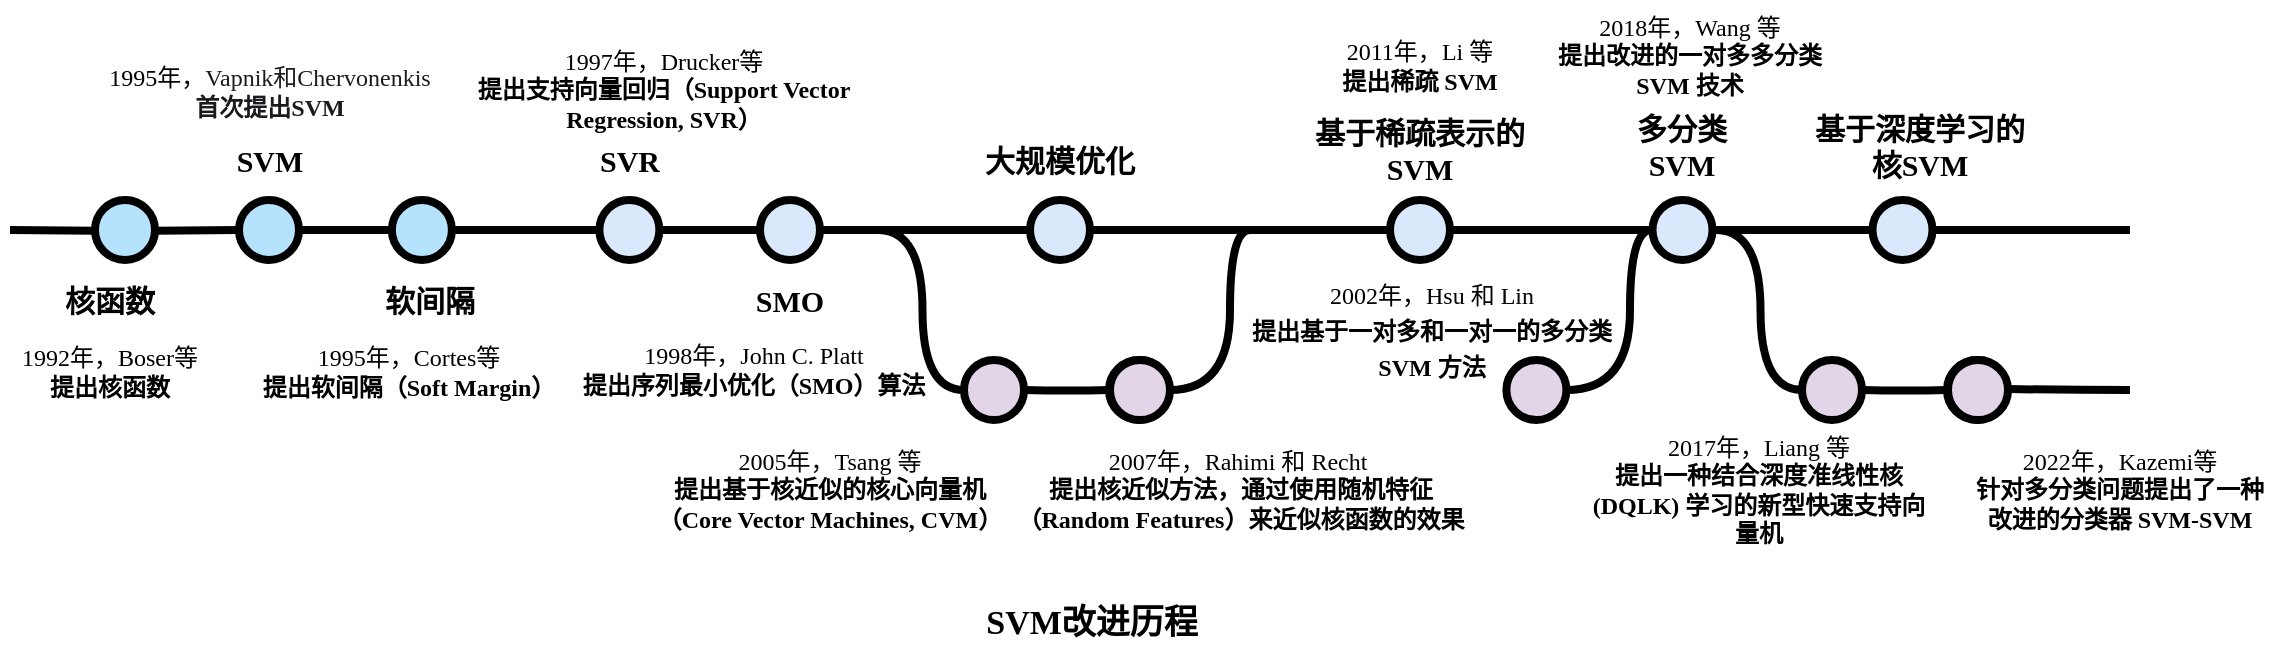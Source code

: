 <mxfile version="24.8.3">
  <diagram id="yPxyJZ8AM_hMuL3Unpa9" name="simple gitflow">
    <mxGraphModel dx="1177" dy="620" grid="1" gridSize="10" guides="1" tooltips="1" connect="1" arrows="1" fold="1" page="1" pageScale="1" pageWidth="1100" pageHeight="850" math="0" shadow="0">
      <root>
        <mxCell id="0" />
        <mxCell id="1" parent="0" />
        <UserObject label="&lt;font face=&quot;Comic Sans MS&quot;&gt;SVM改进历程&lt;/font&gt;" id="9hBKPDzoitwpIBdzFDQ7-6">
          <mxCell style="text;whiteSpace=wrap;html=1;fontStyle=1;fontSize=17;align=center;" parent="1" vertex="1">
            <mxGeometry x="429.69" y="360" width="542.25" height="30" as="geometry" />
          </mxCell>
        </UserObject>
        <mxCell id="9hBKPDzoitwpIBdzFDQ7-23" value="" style="edgeStyle=orthogonalEdgeStyle;rounded=0;html=1;jettySize=auto;orthogonalLoop=1;plain-blue;endArrow=none;endFill=0;strokeWidth=4;strokeColor=#000000;" parent="1" source="AhotJNXAAkpp35N8Lv_4-12" target="9hBKPDzoitwpIBdzFDQ7-26" edge="1">
          <mxGeometry x="304.5" y="180" as="geometry" />
        </mxCell>
        <mxCell id="9hBKPDzoitwpIBdzFDQ7-25" value="" style="verticalLabelPosition=bottom;verticalAlign=top;html=1;strokeWidth=4;shape=mxgraph.flowchart.on-page_reference;plain-blue;gradientColor=none;fillColor=#B5E3Fe;strokeColor=#000000;" parent="1" vertex="1">
          <mxGeometry x="274.5" y="165" width="30" height="30" as="geometry" />
        </mxCell>
        <mxCell id="9hBKPDzoitwpIBdzFDQ7-41" value="" style="edgeStyle=orthogonalEdgeStyle;curved=1;rounded=0;orthogonalLoop=1;jettySize=auto;html=1;endArrow=none;endFill=0;strokeWidth=4;fontFamily=Courier New;fontSize=16;" parent="1" source="9hBKPDzoitwpIBdzFDQ7-26" target="9hBKPDzoitwpIBdzFDQ7-40" edge="1">
          <mxGeometry relative="1" as="geometry" />
        </mxCell>
        <mxCell id="9hBKPDzoitwpIBdzFDQ7-26" value="" style="verticalLabelPosition=bottom;verticalAlign=top;html=1;strokeWidth=4;shape=mxgraph.flowchart.on-page_reference;plain-blue;gradientColor=none;strokeColor=#000000;" parent="1" vertex="1">
          <mxGeometry x="454.69" y="165" width="30" height="30" as="geometry" />
        </mxCell>
        <mxCell id="9hBKPDzoitwpIBdzFDQ7-43" value="" style="edgeStyle=orthogonalEdgeStyle;curved=1;rounded=0;orthogonalLoop=1;jettySize=auto;html=1;endArrow=none;endFill=0;strokeWidth=4;fontFamily=Courier New;fontSize=16;" parent="1" source="9hBKPDzoitwpIBdzFDQ7-40" target="9hBKPDzoitwpIBdzFDQ7-42" edge="1">
          <mxGeometry relative="1" as="geometry" />
        </mxCell>
        <mxCell id="9hBKPDzoitwpIBdzFDQ7-40" value="" style="verticalLabelPosition=bottom;verticalAlign=top;html=1;strokeWidth=4;shape=mxgraph.flowchart.on-page_reference;plain-blue;gradientColor=none;strokeColor=#000000;" parent="1" vertex="1">
          <mxGeometry x="535" y="165" width="30" height="30" as="geometry" />
        </mxCell>
        <mxCell id="9hBKPDzoitwpIBdzFDQ7-56" value="" style="edgeStyle=orthogonalEdgeStyle;curved=1;rounded=0;orthogonalLoop=1;jettySize=auto;html=1;endArrow=none;endFill=0;strokeWidth=4;fontFamily=Courier New;fontSize=16;" parent="1" source="9hBKPDzoitwpIBdzFDQ7-42" target="9hBKPDzoitwpIBdzFDQ7-55" edge="1">
          <mxGeometry relative="1" as="geometry" />
        </mxCell>
        <mxCell id="9hBKPDzoitwpIBdzFDQ7-42" value="" style="verticalLabelPosition=bottom;verticalAlign=top;html=1;strokeWidth=4;shape=mxgraph.flowchart.on-page_reference;plain-blue;gradientColor=none;strokeColor=#000000;" parent="1" vertex="1">
          <mxGeometry x="670" y="165" width="30" height="30" as="geometry" />
        </mxCell>
        <mxCell id="AhotJNXAAkpp35N8Lv_4-2" value="" style="edgeStyle=orthogonalEdgeStyle;rounded=0;orthogonalLoop=1;jettySize=auto;html=1;strokeWidth=4;endArrow=none;endFill=0;" edge="1" parent="1" source="9hBKPDzoitwpIBdzFDQ7-55" target="AhotJNXAAkpp35N8Lv_4-1">
          <mxGeometry relative="1" as="geometry" />
        </mxCell>
        <mxCell id="9hBKPDzoitwpIBdzFDQ7-55" value="" style="verticalLabelPosition=bottom;verticalAlign=top;html=1;strokeWidth=4;shape=mxgraph.flowchart.on-page_reference;plain-blue;gradientColor=none;strokeColor=#000000;" parent="1" vertex="1">
          <mxGeometry x="850" y="165" width="30" height="30" as="geometry" />
        </mxCell>
        <mxCell id="9hBKPDzoitwpIBdzFDQ7-27" value="" style="edgeStyle=orthogonalEdgeStyle;rounded=0;html=1;jettySize=auto;orthogonalLoop=1;strokeWidth=4;endArrow=none;endFill=0;" parent="1" target="9hBKPDzoitwpIBdzFDQ7-25" edge="1">
          <mxGeometry x="204.5" y="180" as="geometry">
            <mxPoint x="160" y="180" as="sourcePoint" />
          </mxGeometry>
        </mxCell>
        <mxCell id="9hBKPDzoitwpIBdzFDQ7-39" value="&lt;font face=&quot;Comic Sans MS&quot; style=&quot;font-size: 12px;&quot;&gt;1995年，&lt;span style=&quot;color: rgb(25, 27, 31); text-align: start; background-color: rgb(255, 255, 255);&quot;&gt;Vapnik和Chervonenkis&lt;/span&gt;&lt;/font&gt;&lt;div style=&quot;font-size: 12px;&quot;&gt;&lt;font face=&quot;Comic Sans MS&quot; style=&quot;font-size: 12px;&quot;&gt;&lt;span style=&quot;color: rgb(25, 27, 31); text-align: start; background-color: rgb(255, 255, 255);&quot;&gt;&lt;b style=&quot;&quot;&gt;首次提出SVM&lt;/b&gt;&lt;/span&gt;&lt;/font&gt;&lt;/div&gt;" style="text;html=1;strokeColor=none;fillColor=none;align=center;verticalAlign=middle;whiteSpace=wrap;overflow=hidden;fontSize=14;" parent="1" vertex="1">
          <mxGeometry x="199.07" y="90" width="181.87" height="40" as="geometry" />
        </mxCell>
        <mxCell id="AhotJNXAAkpp35N8Lv_4-28" value="" style="edgeStyle=orthogonalEdgeStyle;rounded=0;orthogonalLoop=1;jettySize=auto;html=1;strokeWidth=4;endArrow=none;endFill=0;" edge="1" parent="1" source="AhotJNXAAkpp35N8Lv_4-1" target="AhotJNXAAkpp35N8Lv_4-27">
          <mxGeometry relative="1" as="geometry" />
        </mxCell>
        <mxCell id="AhotJNXAAkpp35N8Lv_4-1" value="" style="verticalLabelPosition=bottom;verticalAlign=top;html=1;strokeWidth=4;shape=mxgraph.flowchart.on-page_reference;plain-blue;gradientColor=none;strokeColor=#000000;" vertex="1" parent="1">
          <mxGeometry x="981.25" y="165" width="30" height="30" as="geometry" />
        </mxCell>
        <mxCell id="AhotJNXAAkpp35N8Lv_4-10" value="" style="verticalLabelPosition=bottom;verticalAlign=top;html=1;strokeWidth=4;shape=mxgraph.flowchart.on-page_reference;plain-blue;gradientColor=none;fillColor=#B5E3Fe;strokeColor=#000000;" vertex="1" parent="1">
          <mxGeometry x="202.5" y="165" width="30" height="30" as="geometry" />
        </mxCell>
        <mxCell id="AhotJNXAAkpp35N8Lv_4-11" value="&lt;font face=&quot;Comic Sans MS&quot; style=&quot;font-size: 12px;&quot;&gt;1992年，Boser等&lt;/font&gt;&lt;div style=&quot;font-size: 12px;&quot;&gt;&lt;font style=&quot;font-size: 12px;&quot;&gt;&lt;b style=&quot;&quot;&gt;&lt;font style=&quot;font-size: 12px;&quot; face=&quot;VfBDLkHfYIIjhc6IjsIw&quot;&gt;提出核函数&lt;/font&gt;&lt;/b&gt;&lt;br&gt;&lt;/font&gt;&lt;/div&gt;" style="text;html=1;strokeColor=none;fillColor=none;align=center;verticalAlign=middle;whiteSpace=wrap;overflow=hidden;fontSize=14;" vertex="1" parent="1">
          <mxGeometry x="155" y="230" width="110" height="40" as="geometry" />
        </mxCell>
        <mxCell id="AhotJNXAAkpp35N8Lv_4-13" value="" style="edgeStyle=orthogonalEdgeStyle;rounded=0;html=1;jettySize=auto;orthogonalLoop=1;plain-blue;endArrow=none;endFill=0;strokeWidth=4;strokeColor=#000000;" edge="1" parent="1" source="9hBKPDzoitwpIBdzFDQ7-25" target="AhotJNXAAkpp35N8Lv_4-12">
          <mxGeometry x="304.5" y="180" as="geometry">
            <mxPoint x="305" y="180" as="sourcePoint" />
            <mxPoint x="565" y="180" as="targetPoint" />
          </mxGeometry>
        </mxCell>
        <mxCell id="AhotJNXAAkpp35N8Lv_4-12" value="" style="verticalLabelPosition=bottom;verticalAlign=top;html=1;strokeWidth=4;shape=mxgraph.flowchart.on-page_reference;plain-blue;gradientColor=none;fillColor=#B5E3Fe;strokeColor=#000000;" vertex="1" parent="1">
          <mxGeometry x="350.94" y="165" width="30" height="30" as="geometry" />
        </mxCell>
        <mxCell id="AhotJNXAAkpp35N8Lv_4-14" value="&lt;font style=&quot;font-size: 12px;&quot; face=&quot;Comic Sans MS&quot;&gt;&lt;font style=&quot;font-size: 12px;&quot;&gt;1&lt;/font&gt;&lt;font style=&quot;font-size: 12px;&quot;&gt;&lt;font style=&quot;font-size: 12px;&quot;&gt;995年，&lt;/font&gt;Cortes等&lt;/font&gt;&lt;/font&gt;&lt;div style=&quot;font-size: 12px;&quot;&gt;&lt;font style=&quot;font-size: 12px;&quot; face=&quot;Comic Sans MS&quot;&gt;&lt;b style=&quot;&quot;&gt;提出软间隔（Soft Margin）&lt;/b&gt;&lt;/font&gt;&lt;/div&gt;" style="text;html=1;strokeColor=none;fillColor=none;align=center;verticalAlign=middle;whiteSpace=wrap;overflow=hidden;fontSize=14;" vertex="1" parent="1">
          <mxGeometry x="274.5" y="230" width="169.37" height="40" as="geometry" />
        </mxCell>
        <mxCell id="AhotJNXAAkpp35N8Lv_4-15" value="&lt;font face=&quot;Comic Sans MS&quot; style=&quot;font-size: 12px;&quot;&gt;&lt;font style=&quot;font-size: 12px;&quot;&gt;&lt;font style=&quot;font-size: 12px;&quot;&gt;&lt;font style=&quot;font-size: 12px;&quot;&gt;2002年，&lt;/font&gt;&lt;/font&gt;&lt;/font&gt;&lt;font style=&quot;font-size: 12px;&quot;&gt;&lt;span style=&quot;line-height: 150%;&quot; lang=&quot;EN-US&quot;&gt;Hsu &lt;/span&gt;&lt;span style=&quot;line-height: 150%;&quot;&gt;和&lt;/span&gt;&lt;span style=&quot;line-height: 150%;&quot; lang=&quot;EN-US&quot;&gt; Lin&lt;/span&gt;&lt;/font&gt;&lt;/font&gt;&lt;div style=&quot;font-size: 12px;&quot;&gt;&lt;font face=&quot;VI0D-rSLnECibxiZPm4O&quot; style=&quot;font-size: 12px;&quot;&gt;&lt;b&gt;&lt;span style=&quot;background-color: initial; line-height: 150%;&quot;&gt;提出基于一对多和一对一的多分类&lt;/span&gt;&lt;span style=&quot;background-color: initial; line-height: 150%;&quot; lang=&quot;EN-US&quot;&gt;&lt;br&gt;SVM &lt;/span&gt;&lt;span style=&quot;background-color: initial; line-height: 150%;&quot;&gt;方法&lt;/span&gt;&lt;/b&gt;&lt;/font&gt;&lt;/div&gt;" style="text;html=1;strokeColor=none;fillColor=none;align=center;verticalAlign=middle;whiteSpace=wrap;overflow=hidden;fontSize=14;" vertex="1" parent="1">
          <mxGeometry x="761.25" y="200" width="220" height="60" as="geometry" />
        </mxCell>
        <mxCell id="AhotJNXAAkpp35N8Lv_4-16" value="&lt;div style=&quot;font-size: 12px;&quot;&gt;&lt;font style=&quot;font-size: 12px;&quot; face=&quot;Comic Sans MS&quot;&gt;1997年，Drucker等&lt;/font&gt;&lt;/div&gt;&lt;div style=&quot;font-size: 12px;&quot;&gt;&lt;font style=&quot;font-size: 12px;&quot; face=&quot;E30l-es6ODcrPsRFUvqd&quot;&gt;&lt;b style=&quot;&quot;&gt;提出支持向量回归（Support Vector Regression, SVR）&lt;/b&gt;&lt;/font&gt;&lt;/div&gt;" style="text;html=1;strokeColor=none;fillColor=none;align=center;verticalAlign=middle;whiteSpace=wrap;overflow=hidden;fontSize=14;" vertex="1" parent="1">
          <mxGeometry x="390" y="85" width="194.19" height="50" as="geometry" />
        </mxCell>
        <mxCell id="AhotJNXAAkpp35N8Lv_4-17" value="&lt;div style=&quot;font-size: 12px;&quot;&gt;&lt;font style=&quot;font-size: 12px;&quot; face=&quot;Comic Sans MS&quot;&gt;1998年，John C. Platt&lt;/font&gt;&lt;/div&gt;&lt;div style=&quot;font-size: 12px;&quot;&gt;&lt;font style=&quot;font-size: 12px;&quot; face=&quot;Comic Sans MS&quot;&gt;&lt;b style=&quot;&quot;&gt;提出序列最小优化（SMO）算法&lt;/b&gt;&lt;/font&gt;&lt;/div&gt;" style="text;html=1;strokeColor=none;fillColor=none;align=center;verticalAlign=middle;whiteSpace=wrap;overflow=hidden;fontSize=14;" vertex="1" parent="1">
          <mxGeometry x="440" y="230" width="184.06" height="40" as="geometry" />
        </mxCell>
        <mxCell id="AhotJNXAAkpp35N8Lv_4-18" value="&lt;div style=&quot;font-size: 12px;&quot;&gt;&lt;font style=&quot;font-size: 12px;&quot; face=&quot;Comic Sans MS&quot;&gt;2005年，Tsang 等&lt;/font&gt;&lt;/div&gt;&lt;div style=&quot;font-size: 12px;&quot;&gt;&lt;font style=&quot;font-size: 12px;&quot; face=&quot;SKs4bAwldvVuLhRpTwpn&quot;&gt;&lt;b style=&quot;&quot;&gt;提出基于核近似的核心向量机&lt;/b&gt;&lt;/font&gt;&lt;/div&gt;&lt;div style=&quot;font-size: 12px;&quot;&gt;&lt;font style=&quot;font-size: 12px;&quot; face=&quot;SKs4bAwldvVuLhRpTwpn&quot;&gt;&lt;b style=&quot;&quot;&gt;（Core Vector Machines, CVM）&lt;/b&gt;&lt;/font&gt;&lt;/div&gt;" style="text;html=1;strokeColor=none;fillColor=none;align=center;verticalAlign=middle;whiteSpace=wrap;overflow=hidden;fontSize=14;" vertex="1" parent="1">
          <mxGeometry x="470" y="280" width="200" height="60" as="geometry" />
        </mxCell>
        <mxCell id="AhotJNXAAkpp35N8Lv_4-19" value="&lt;b&gt;&lt;font style=&quot;font-size: 15px;&quot; face=&quot;Comic Sans MS&quot;&gt;核函数&lt;/font&gt;&lt;/b&gt;" style="text;html=1;strokeColor=none;fillColor=none;align=center;verticalAlign=middle;whiteSpace=wrap;overflow=hidden;" vertex="1" parent="1">
          <mxGeometry x="170" y="200" width="80" height="30" as="geometry" />
        </mxCell>
        <mxCell id="AhotJNXAAkpp35N8Lv_4-20" value="&lt;b&gt;&lt;font style=&quot;font-size: 15px;&quot; face=&quot;Comic Sans MS&quot;&gt;软间隔&lt;/font&gt;&lt;/b&gt;" style="text;html=1;strokeColor=none;fillColor=none;align=center;verticalAlign=middle;whiteSpace=wrap;overflow=hidden;" vertex="1" parent="1">
          <mxGeometry x="330" y="200" width="80" height="30" as="geometry" />
        </mxCell>
        <mxCell id="AhotJNXAAkpp35N8Lv_4-21" value="&lt;b&gt;&lt;font style=&quot;font-size: 15px;&quot; face=&quot;Comic Sans MS&quot;&gt;SVM&lt;/font&gt;&lt;/b&gt;" style="text;html=1;strokeColor=none;fillColor=none;align=center;verticalAlign=middle;whiteSpace=wrap;overflow=hidden;" vertex="1" parent="1">
          <mxGeometry x="250" y="130" width="80" height="30" as="geometry" />
        </mxCell>
        <mxCell id="AhotJNXAAkpp35N8Lv_4-22" value="&lt;b&gt;&lt;font style=&quot;font-size: 15px;&quot; face=&quot;Comic Sans MS&quot;&gt;SVR&lt;/font&gt;&lt;/b&gt;" style="text;html=1;strokeColor=none;fillColor=none;align=center;verticalAlign=middle;whiteSpace=wrap;overflow=hidden;" vertex="1" parent="1">
          <mxGeometry x="429.69" y="130" width="80" height="30" as="geometry" />
        </mxCell>
        <mxCell id="AhotJNXAAkpp35N8Lv_4-23" value="&lt;b&gt;&lt;font style=&quot;font-size: 15px;&quot; face=&quot;Comic Sans MS&quot;&gt;SMO&lt;/font&gt;&lt;/b&gt;" style="text;html=1;strokeColor=none;fillColor=none;align=center;verticalAlign=middle;whiteSpace=wrap;overflow=hidden;" vertex="1" parent="1">
          <mxGeometry x="510.0" y="200" width="80" height="30" as="geometry" />
        </mxCell>
        <mxCell id="AhotJNXAAkpp35N8Lv_4-24" value="&lt;font face=&quot;Comic Sans MS&quot;&gt;&lt;span style=&quot;font-size: 15px;&quot;&gt;&lt;b&gt;大规模优化&lt;/b&gt;&lt;/span&gt;&lt;/font&gt;" style="text;html=1;strokeColor=none;fillColor=none;align=center;verticalAlign=middle;whiteSpace=wrap;overflow=hidden;" vertex="1" parent="1">
          <mxGeometry x="645.0" y="130" width="80" height="30" as="geometry" />
        </mxCell>
        <mxCell id="AhotJNXAAkpp35N8Lv_4-25" value="&lt;div style=&quot;font-size: 12px;&quot;&gt;&lt;font face=&quot;Comic Sans MS&quot; style=&quot;font-size: 12px;&quot;&gt;&lt;font style=&quot;font-size: 12px;&quot;&gt;2007年，&lt;/font&gt;&lt;span style=&quot;background-color: initial;&quot;&gt;Rahimi &lt;/span&gt;&lt;span style=&quot;background-color: initial;&quot;&gt;和&lt;/span&gt;&lt;span style=&quot;background-color: initial;&quot;&gt; Recht&amp;nbsp;&lt;/span&gt;&lt;/font&gt;&lt;/div&gt;&lt;div style=&quot;font-size: 12px;&quot;&gt;&lt;b style=&quot;&quot;&gt;&lt;font face=&quot;wY7SrPGc60ft-VsnzA4b&quot; style=&quot;font-size: 12px;&quot;&gt;&lt;span style=&quot;background-color: initial;&quot;&gt;提出核近似方法，通过使用随机特征（&lt;/span&gt;&lt;span style=&quot;background-color: initial;&quot;&gt;Random Features&lt;/span&gt;&lt;span style=&quot;background-color: initial;&quot;&gt;）来近似核函数的效果&lt;/span&gt;&lt;/font&gt;&lt;/b&gt;&lt;font style=&quot;font-size: 10px;&quot; face=&quot;Comic Sans MS&quot;&gt;&lt;br&gt;&lt;/font&gt;&lt;/div&gt;" style="text;html=1;strokeColor=none;fillColor=none;align=center;verticalAlign=middle;whiteSpace=wrap;overflow=hidden;fontSize=14;" vertex="1" parent="1">
          <mxGeometry x="651.25" y="285" width="248.75" height="50" as="geometry" />
        </mxCell>
        <mxCell id="AhotJNXAAkpp35N8Lv_4-26" value="&lt;font face=&quot;Comic Sans MS&quot;&gt;&lt;span style=&quot;font-size: 15px;&quot;&gt;&lt;b&gt;基于稀疏表示的SVM&lt;/b&gt;&lt;/span&gt;&lt;/font&gt;" style="text;html=1;strokeColor=none;fillColor=none;align=center;verticalAlign=middle;whiteSpace=wrap;overflow=hidden;" vertex="1" parent="1">
          <mxGeometry x="810" y="120" width="110" height="40" as="geometry" />
        </mxCell>
        <mxCell id="AhotJNXAAkpp35N8Lv_4-30" value="" style="edgeStyle=orthogonalEdgeStyle;rounded=0;orthogonalLoop=1;jettySize=auto;html=1;strokeWidth=4;endArrow=none;endFill=0;" edge="1" parent="1" source="AhotJNXAAkpp35N8Lv_4-27">
          <mxGeometry relative="1" as="geometry">
            <mxPoint x="1220" y="180" as="targetPoint" />
          </mxGeometry>
        </mxCell>
        <mxCell id="AhotJNXAAkpp35N8Lv_4-27" value="" style="verticalLabelPosition=bottom;verticalAlign=top;html=1;strokeWidth=4;shape=mxgraph.flowchart.on-page_reference;plain-blue;gradientColor=none;strokeColor=#000000;" vertex="1" parent="1">
          <mxGeometry x="1091.25" y="165" width="30" height="30" as="geometry" />
        </mxCell>
        <mxCell id="AhotJNXAAkpp35N8Lv_4-31" value="&lt;font face=&quot;Comic Sans MS&quot;&gt;&lt;span style=&quot;font-size: 15px;&quot;&gt;&lt;b&gt;多分类SVM&lt;/b&gt;&lt;/span&gt;&lt;/font&gt;" style="text;html=1;strokeColor=none;fillColor=none;align=center;verticalAlign=middle;whiteSpace=wrap;overflow=hidden;" vertex="1" parent="1">
          <mxGeometry x="956.25" y="115" width="80" height="45" as="geometry" />
        </mxCell>
        <mxCell id="AhotJNXAAkpp35N8Lv_4-32" value="&lt;font face=&quot;Comic Sans MS&quot;&gt;&lt;span style=&quot;font-size: 15px;&quot;&gt;&lt;b&gt;基于深度学习的核SVM&lt;/b&gt;&lt;/span&gt;&lt;/font&gt;" style="text;html=1;strokeColor=none;fillColor=none;align=center;verticalAlign=middle;whiteSpace=wrap;overflow=hidden;" vertex="1" parent="1">
          <mxGeometry x="1060" y="117.5" width="110" height="40" as="geometry" />
        </mxCell>
        <mxCell id="AhotJNXAAkpp35N8Lv_4-44" style="edgeStyle=orthogonalEdgeStyle;curved=1;rounded=0;html=1;exitX=1;exitY=0.5;exitPerimeter=0;entryX=0;entryY=0.5;entryPerimeter=0;endArrow=none;endFill=0;jettySize=auto;orthogonalLoop=1;strokeWidth=4;fontSize=15;" edge="1" parent="1" target="AhotJNXAAkpp35N8Lv_4-46">
          <mxGeometry relative="1" as="geometry">
            <mxPoint x="594.5" y="180" as="sourcePoint" />
          </mxGeometry>
        </mxCell>
        <mxCell id="AhotJNXAAkpp35N8Lv_4-46" value="" style="verticalLabelPosition=bottom;verticalAlign=top;html=1;strokeWidth=4;shape=mxgraph.flowchart.on-page_reference;plain-purple;gradientColor=none;strokeColor=#000000;" vertex="1" parent="1">
          <mxGeometry x="637" y="245" width="30" height="30" as="geometry" />
        </mxCell>
        <mxCell id="AhotJNXAAkpp35N8Lv_4-49" style="edgeStyle=orthogonalEdgeStyle;curved=1;rounded=0;html=1;exitX=1;exitY=0.5;exitPerimeter=0;entryX=0;entryY=0.5;entryPerimeter=0;endArrow=none;endFill=0;jettySize=auto;orthogonalLoop=1;strokeWidth=4;fontSize=15;" edge="1" parent="1" target="AhotJNXAAkpp35N8Lv_4-50">
          <mxGeometry relative="1" as="geometry">
            <mxPoint x="667" y="260" as="sourcePoint" />
          </mxGeometry>
        </mxCell>
        <mxCell id="AhotJNXAAkpp35N8Lv_4-50" value="" style="verticalLabelPosition=bottom;verticalAlign=top;html=1;strokeWidth=4;shape=mxgraph.flowchart.on-page_reference;plain-purple;gradientColor=none;strokeColor=#000000;" vertex="1" parent="1">
          <mxGeometry x="709.5" y="245" width="30" height="30" as="geometry" />
        </mxCell>
        <mxCell id="AhotJNXAAkpp35N8Lv_4-53" style="edgeStyle=orthogonalEdgeStyle;curved=1;rounded=0;html=1;exitX=1;exitY=0.5;exitPerimeter=0;endArrow=none;endFill=0;jettySize=auto;orthogonalLoop=1;strokeWidth=4;fontSize=15;" edge="1" parent="1" source="AhotJNXAAkpp35N8Lv_4-54">
          <mxGeometry relative="1" as="geometry">
            <mxPoint x="780" y="180" as="targetPoint" />
            <Array as="points">
              <mxPoint x="770" y="260" />
              <mxPoint x="770" y="180" />
            </Array>
          </mxGeometry>
        </mxCell>
        <mxCell id="AhotJNXAAkpp35N8Lv_4-54" value="" style="verticalLabelPosition=bottom;verticalAlign=top;html=1;strokeWidth=4;shape=mxgraph.flowchart.on-page_reference;plain-purple;gradientColor=none;strokeColor=#000000;" vertex="1" parent="1">
          <mxGeometry x="710" y="245" width="30" height="30" as="geometry" />
        </mxCell>
        <mxCell id="AhotJNXAAkpp35N8Lv_4-55" style="edgeStyle=orthogonalEdgeStyle;curved=1;rounded=0;html=1;exitX=1;exitY=0.5;exitPerimeter=0;entryX=0;entryY=0.5;entryPerimeter=0;endArrow=none;endFill=0;jettySize=auto;orthogonalLoop=1;strokeWidth=4;fontSize=15;" edge="1" parent="1" source="AhotJNXAAkpp35N8Lv_4-56">
          <mxGeometry relative="1" as="geometry">
            <mxPoint x="980.7" y="180" as="targetPoint" />
            <Array as="points">
              <mxPoint x="970" y="260" />
              <mxPoint x="970" y="180" />
            </Array>
          </mxGeometry>
        </mxCell>
        <mxCell id="AhotJNXAAkpp35N8Lv_4-56" value="" style="verticalLabelPosition=bottom;verticalAlign=top;html=1;strokeWidth=4;shape=mxgraph.flowchart.on-page_reference;plain-purple;gradientColor=none;strokeColor=#000000;" vertex="1" parent="1">
          <mxGeometry x="908.2" y="245" width="30" height="30" as="geometry" />
        </mxCell>
        <mxCell id="AhotJNXAAkpp35N8Lv_4-57" value="&lt;div style=&quot;font-size: 12px;&quot;&gt;&lt;font style=&quot;font-size: 12px;&quot; face=&quot;Comic Sans MS&quot;&gt;&lt;span style=&quot;background-color: initial;&quot;&gt;2011&lt;/span&gt;&lt;span style=&quot;background-color: initial;&quot;&gt;年，&lt;/span&gt;&lt;span style=&quot;background-color: initial;&quot;&gt;Li &lt;/span&gt;&lt;span style=&quot;background-color: initial;&quot;&gt;等&lt;/span&gt;&lt;/font&gt;&lt;/div&gt;&lt;div style=&quot;font-size: 12px;&quot;&gt;&lt;b style=&quot;&quot;&gt;&lt;font style=&quot;font-size: 12px;&quot; face=&quot;Comic Sans MS&quot;&gt;&lt;span style=&quot;background-color: initial;&quot;&gt;提出稀疏&lt;/span&gt;&lt;span style=&quot;background-color: initial;&quot;&gt; SVM&lt;/span&gt;&lt;/font&gt;&lt;/b&gt;&lt;/div&gt;" style="text;html=1;strokeColor=none;fillColor=none;align=center;verticalAlign=middle;whiteSpace=wrap;overflow=hidden;fontSize=14;" vertex="1" parent="1">
          <mxGeometry x="806.88" y="80" width="116.25" height="35" as="geometry" />
        </mxCell>
        <mxCell id="AhotJNXAAkpp35N8Lv_4-58" value="&lt;div style=&quot;font-size: 12px;&quot;&gt;&lt;font style=&quot;font-size: 12px;&quot; face=&quot;Comic Sans MS&quot;&gt;&lt;span style=&quot;background-color: initial;&quot;&gt;2018&lt;/span&gt;&lt;span style=&quot;background-color: initial;&quot;&gt;年，&lt;/span&gt;Wang 等&lt;/font&gt;&lt;/div&gt;&lt;div style=&quot;font-size: 12px;&quot;&gt;&lt;b style=&quot;&quot;&gt;&lt;font style=&quot;font-size: 12px;&quot; face=&quot;vrsPq3kMWN-caVaE_mKJ&quot;&gt;提出改进的一对多多分类 SVM 技术&lt;/font&gt;&lt;/b&gt;&lt;/div&gt;" style="text;html=1;strokeColor=none;fillColor=none;align=center;verticalAlign=middle;whiteSpace=wrap;overflow=hidden;fontSize=14;" vertex="1" parent="1">
          <mxGeometry x="933.13" y="65" width="133.75" height="55" as="geometry" />
        </mxCell>
        <mxCell id="AhotJNXAAkpp35N8Lv_4-59" value="&lt;div style=&quot;font-size: 12px;&quot;&gt;&lt;font face=&quot;Comic Sans MS&quot;&gt;2017年，Liang 等&lt;/font&gt;&lt;/div&gt;&lt;div style=&quot;font-size: 12px;&quot;&gt;&lt;font face=&quot;Comic Sans MS&quot;&gt;&lt;b&gt;提出一种结合深度准线性核 (DQLK) 学习的新型快速支持向量机&lt;/b&gt;&lt;/font&gt;&lt;/div&gt;" style="text;html=1;strokeColor=none;fillColor=none;align=center;verticalAlign=middle;whiteSpace=wrap;overflow=hidden;fontSize=14;" vertex="1" parent="1">
          <mxGeometry x="950" y="277.5" width="168.75" height="65" as="geometry" />
        </mxCell>
        <mxCell id="AhotJNXAAkpp35N8Lv_4-60" value="&lt;div style=&quot;font-size: 12px;&quot;&gt;&lt;font face=&quot;Comic Sans MS&quot;&gt;2022年，Kazemi等&lt;/font&gt;&lt;/div&gt;&lt;div style=&quot;font-size: 12px;&quot;&gt;&lt;font face=&quot;Comic Sans MS&quot;&gt;&lt;b&gt;针对多分类问题提出了一种改进的分类器 SVM-SVM&lt;/b&gt;&lt;/font&gt;&lt;/div&gt;" style="text;html=1;strokeColor=none;fillColor=none;align=center;verticalAlign=middle;whiteSpace=wrap;overflow=hidden;fontSize=14;" vertex="1" parent="1">
          <mxGeometry x="1140" y="282.5" width="150" height="55" as="geometry" />
        </mxCell>
        <mxCell id="AhotJNXAAkpp35N8Lv_4-64" style="edgeStyle=orthogonalEdgeStyle;curved=1;rounded=0;html=1;exitX=1;exitY=0.5;exitPerimeter=0;entryX=0;entryY=0.5;entryPerimeter=0;endArrow=none;endFill=0;jettySize=auto;orthogonalLoop=1;strokeWidth=4;fontSize=15;" edge="1" parent="1" target="AhotJNXAAkpp35N8Lv_4-65">
          <mxGeometry relative="1" as="geometry">
            <mxPoint x="1013.5" y="180" as="sourcePoint" />
          </mxGeometry>
        </mxCell>
        <mxCell id="AhotJNXAAkpp35N8Lv_4-65" value="" style="verticalLabelPosition=bottom;verticalAlign=top;html=1;strokeWidth=4;shape=mxgraph.flowchart.on-page_reference;plain-purple;gradientColor=none;strokeColor=#000000;" vertex="1" parent="1">
          <mxGeometry x="1056" y="245" width="30" height="30" as="geometry" />
        </mxCell>
        <mxCell id="AhotJNXAAkpp35N8Lv_4-66" style="edgeStyle=orthogonalEdgeStyle;curved=1;rounded=0;html=1;exitX=1;exitY=0.5;exitPerimeter=0;entryX=0;entryY=0.5;entryPerimeter=0;endArrow=none;endFill=0;jettySize=auto;orthogonalLoop=1;strokeWidth=4;fontSize=15;" edge="1" parent="1" target="AhotJNXAAkpp35N8Lv_4-67">
          <mxGeometry relative="1" as="geometry">
            <mxPoint x="1086" y="260" as="sourcePoint" />
          </mxGeometry>
        </mxCell>
        <mxCell id="AhotJNXAAkpp35N8Lv_4-67" value="" style="verticalLabelPosition=bottom;verticalAlign=top;html=1;strokeWidth=4;shape=mxgraph.flowchart.on-page_reference;plain-purple;gradientColor=none;strokeColor=#000000;" vertex="1" parent="1">
          <mxGeometry x="1128.5" y="245" width="30" height="30" as="geometry" />
        </mxCell>
        <mxCell id="AhotJNXAAkpp35N8Lv_4-69" value="" style="verticalLabelPosition=bottom;verticalAlign=top;html=1;strokeWidth=4;shape=mxgraph.flowchart.on-page_reference;plain-purple;gradientColor=none;strokeColor=#000000;" vertex="1" parent="1">
          <mxGeometry x="1129" y="245" width="30" height="30" as="geometry" />
        </mxCell>
        <mxCell id="AhotJNXAAkpp35N8Lv_4-70" style="edgeStyle=orthogonalEdgeStyle;curved=1;rounded=0;html=1;exitX=1;exitY=0.5;exitPerimeter=0;endArrow=none;endFill=0;jettySize=auto;orthogonalLoop=1;strokeWidth=4;fontSize=15;" edge="1" parent="1">
          <mxGeometry relative="1" as="geometry">
            <mxPoint x="1159" y="259.5" as="sourcePoint" />
            <mxPoint x="1220" y="260" as="targetPoint" />
          </mxGeometry>
        </mxCell>
      </root>
    </mxGraphModel>
  </diagram>
</mxfile>
